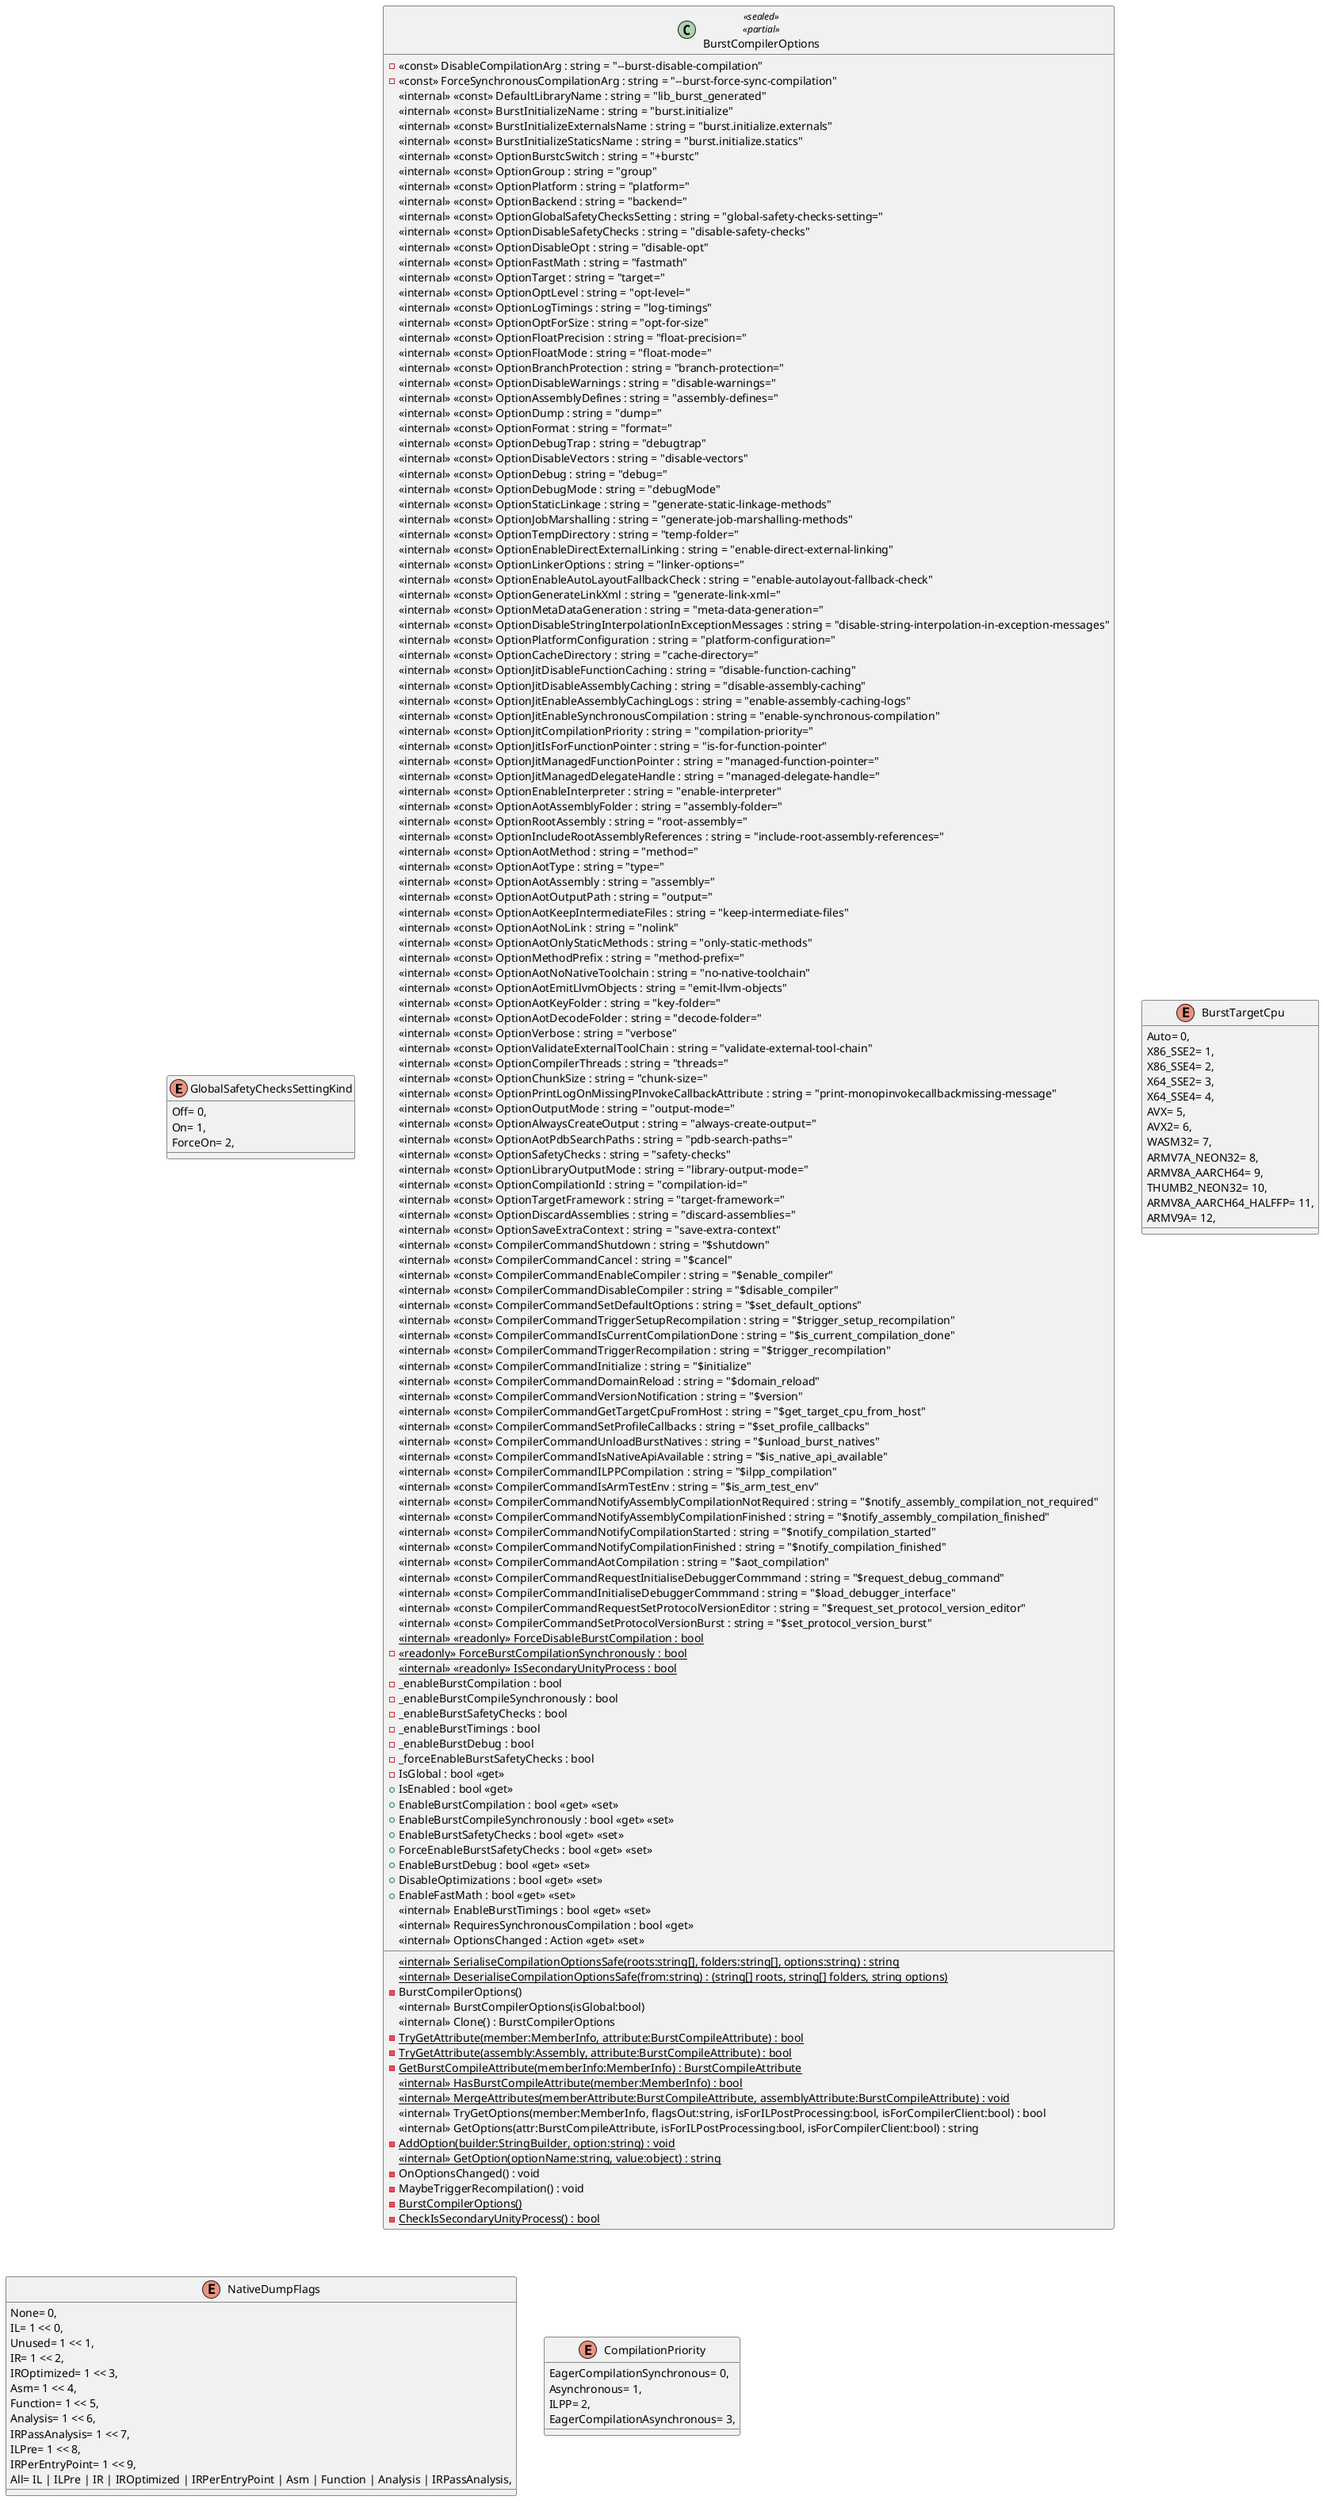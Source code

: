 @startuml
enum GlobalSafetyChecksSettingKind {
    Off= 0,
    On= 1,
    ForceOn= 2,
}
class BurstCompilerOptions <<sealed>> <<partial>> {
    - <<const>> DisableCompilationArg : string = "--burst-disable-compilation"
    - <<const>> ForceSynchronousCompilationArg : string = "--burst-force-sync-compilation"
    <<internal>> <<const>> DefaultLibraryName : string = "lib_burst_generated"
    <<internal>> <<const>> BurstInitializeName : string = "burst.initialize"
    <<internal>> <<const>> BurstInitializeExternalsName : string = "burst.initialize.externals"
    <<internal>> <<const>> BurstInitializeStaticsName : string = "burst.initialize.statics"
    <<internal>> <<const>> OptionBurstcSwitch : string = "+burstc"
    <<internal>> <<const>> OptionGroup : string = "group"
    <<internal>> <<const>> OptionPlatform : string = "platform="
    <<internal>> <<const>> OptionBackend : string = "backend="
    <<internal>> <<const>> OptionGlobalSafetyChecksSetting : string = "global-safety-checks-setting="
    <<internal>> <<const>> OptionDisableSafetyChecks : string = "disable-safety-checks"
    <<internal>> <<const>> OptionDisableOpt : string = "disable-opt"
    <<internal>> <<const>> OptionFastMath : string = "fastmath"
    <<internal>> <<const>> OptionTarget : string = "target="
    <<internal>> <<const>> OptionOptLevel : string = "opt-level="
    <<internal>> <<const>> OptionLogTimings : string = "log-timings"
    <<internal>> <<const>> OptionOptForSize : string = "opt-for-size"
    <<internal>> <<const>> OptionFloatPrecision : string = "float-precision="
    <<internal>> <<const>> OptionFloatMode : string = "float-mode="
    <<internal>> <<const>> OptionBranchProtection : string = "branch-protection="
    <<internal>> <<const>> OptionDisableWarnings : string = "disable-warnings="
    <<internal>> <<const>> OptionAssemblyDefines : string = "assembly-defines="
    <<internal>> <<const>> OptionDump : string = "dump="
    <<internal>> <<const>> OptionFormat : string = "format="
    <<internal>> <<const>> OptionDebugTrap : string = "debugtrap"
    <<internal>> <<const>> OptionDisableVectors : string = "disable-vectors"
    <<internal>> <<const>> OptionDebug : string = "debug="
    <<internal>> <<const>> OptionDebugMode : string = "debugMode"
    <<internal>> <<const>> OptionStaticLinkage : string = "generate-static-linkage-methods"
    <<internal>> <<const>> OptionJobMarshalling : string = "generate-job-marshalling-methods"
    <<internal>> <<const>> OptionTempDirectory : string = "temp-folder="
    <<internal>> <<const>> OptionEnableDirectExternalLinking : string = "enable-direct-external-linking"
    <<internal>> <<const>> OptionLinkerOptions : string = "linker-options="
    <<internal>> <<const>> OptionEnableAutoLayoutFallbackCheck : string = "enable-autolayout-fallback-check"
    <<internal>> <<const>> OptionGenerateLinkXml : string = "generate-link-xml="
    <<internal>> <<const>> OptionMetaDataGeneration : string = "meta-data-generation="
    <<internal>> <<const>> OptionDisableStringInterpolationInExceptionMessages : string = "disable-string-interpolation-in-exception-messages"
    <<internal>> <<const>> OptionPlatformConfiguration : string = "platform-configuration="
    <<internal>> <<const>> OptionCacheDirectory : string = "cache-directory="
    <<internal>> <<const>> OptionJitDisableFunctionCaching : string = "disable-function-caching"
    <<internal>> <<const>> OptionJitDisableAssemblyCaching : string = "disable-assembly-caching"
    <<internal>> <<const>> OptionJitEnableAssemblyCachingLogs : string = "enable-assembly-caching-logs"
    <<internal>> <<const>> OptionJitEnableSynchronousCompilation : string = "enable-synchronous-compilation"
    <<internal>> <<const>> OptionJitCompilationPriority : string = "compilation-priority="
    <<internal>> <<const>> OptionJitIsForFunctionPointer : string = "is-for-function-pointer"
    <<internal>> <<const>> OptionJitManagedFunctionPointer : string = "managed-function-pointer="
    <<internal>> <<const>> OptionJitManagedDelegateHandle : string = "managed-delegate-handle="
    <<internal>> <<const>> OptionEnableInterpreter : string = "enable-interpreter"
    <<internal>> <<const>> OptionAotAssemblyFolder : string = "assembly-folder="
    <<internal>> <<const>> OptionRootAssembly : string = "root-assembly="
    <<internal>> <<const>> OptionIncludeRootAssemblyReferences : string = "include-root-assembly-references="
    <<internal>> <<const>> OptionAotMethod : string = "method="
    <<internal>> <<const>> OptionAotType : string = "type="
    <<internal>> <<const>> OptionAotAssembly : string = "assembly="
    <<internal>> <<const>> OptionAotOutputPath : string = "output="
    <<internal>> <<const>> OptionAotKeepIntermediateFiles : string = "keep-intermediate-files"
    <<internal>> <<const>> OptionAotNoLink : string = "nolink"
    <<internal>> <<const>> OptionAotOnlyStaticMethods : string = "only-static-methods"
    <<internal>> <<const>> OptionMethodPrefix : string = "method-prefix="
    <<internal>> <<const>> OptionAotNoNativeToolchain : string = "no-native-toolchain"
    <<internal>> <<const>> OptionAotEmitLlvmObjects : string = "emit-llvm-objects"
    <<internal>> <<const>> OptionAotKeyFolder : string = "key-folder="
    <<internal>> <<const>> OptionAotDecodeFolder : string = "decode-folder="
    <<internal>> <<const>> OptionVerbose : string = "verbose"
    <<internal>> <<const>> OptionValidateExternalToolChain : string = "validate-external-tool-chain"
    <<internal>> <<const>> OptionCompilerThreads : string = "threads="
    <<internal>> <<const>> OptionChunkSize : string = "chunk-size="
    <<internal>> <<const>> OptionPrintLogOnMissingPInvokeCallbackAttribute : string = "print-monopinvokecallbackmissing-message"
    <<internal>> <<const>> OptionOutputMode : string = "output-mode="
    <<internal>> <<const>> OptionAlwaysCreateOutput : string = "always-create-output="
    <<internal>> <<const>> OptionAotPdbSearchPaths : string = "pdb-search-paths="
    <<internal>> <<const>> OptionSafetyChecks : string = "safety-checks"
    <<internal>> <<const>> OptionLibraryOutputMode : string = "library-output-mode="
    <<internal>> <<const>> OptionCompilationId : string = "compilation-id="
    <<internal>> <<const>> OptionTargetFramework : string = "target-framework="
    <<internal>> <<const>> OptionDiscardAssemblies : string = "discard-assemblies="
    <<internal>> <<const>> OptionSaveExtraContext : string = "save-extra-context"
    <<internal>> <<const>> CompilerCommandShutdown : string = "$shutdown"
    <<internal>> <<const>> CompilerCommandCancel : string = "$cancel"
    <<internal>> <<const>> CompilerCommandEnableCompiler : string = "$enable_compiler"
    <<internal>> <<const>> CompilerCommandDisableCompiler : string = "$disable_compiler"
    <<internal>> <<const>> CompilerCommandSetDefaultOptions : string = "$set_default_options"
    <<internal>> <<const>> CompilerCommandTriggerSetupRecompilation : string = "$trigger_setup_recompilation"
    <<internal>> <<const>> CompilerCommandIsCurrentCompilationDone : string = "$is_current_compilation_done"
    <<internal>> <<const>> CompilerCommandTriggerRecompilation : string = "$trigger_recompilation"
    <<internal>> <<const>> CompilerCommandInitialize : string = "$initialize"
    <<internal>> <<const>> CompilerCommandDomainReload : string = "$domain_reload"
    <<internal>> <<const>> CompilerCommandVersionNotification : string = "$version"
    <<internal>> <<const>> CompilerCommandGetTargetCpuFromHost : string = "$get_target_cpu_from_host"
    <<internal>> <<const>> CompilerCommandSetProfileCallbacks : string = "$set_profile_callbacks"
    <<internal>> <<const>> CompilerCommandUnloadBurstNatives : string = "$unload_burst_natives"
    <<internal>> <<const>> CompilerCommandIsNativeApiAvailable : string = "$is_native_api_available"
    <<internal>> <<const>> CompilerCommandILPPCompilation : string = "$ilpp_compilation"
    <<internal>> <<const>> CompilerCommandIsArmTestEnv : string = "$is_arm_test_env"
    <<internal>> <<const>> CompilerCommandNotifyAssemblyCompilationNotRequired : string = "$notify_assembly_compilation_not_required"
    <<internal>> <<const>> CompilerCommandNotifyAssemblyCompilationFinished : string = "$notify_assembly_compilation_finished"
    <<internal>> <<const>> CompilerCommandNotifyCompilationStarted : string = "$notify_compilation_started"
    <<internal>> <<const>> CompilerCommandNotifyCompilationFinished : string = "$notify_compilation_finished"
    <<internal>> <<const>> CompilerCommandAotCompilation : string = "$aot_compilation"
    <<internal>> <<const>> CompilerCommandRequestInitialiseDebuggerCommmand : string = "$request_debug_command"
    <<internal>> <<const>> CompilerCommandInitialiseDebuggerCommmand : string = "$load_debugger_interface"
    <<internal>> <<const>> CompilerCommandRequestSetProtocolVersionEditor : string = "$request_set_protocol_version_editor"
    <<internal>> <<const>> CompilerCommandSetProtocolVersionBurst : string = "$set_protocol_version_burst"
    <<internal>> {static} SerialiseCompilationOptionsSafe(roots:string[], folders:string[], options:string) : string
    <<internal>> {static} DeserialiseCompilationOptionsSafe(from:string) : (string[] roots, string[] folders, string options)
    <<internal>> {static} <<readonly>> ForceDisableBurstCompilation : bool
    - {static} <<readonly>> ForceBurstCompilationSynchronously : bool
    <<internal>> {static} <<readonly>> IsSecondaryUnityProcess : bool
    - _enableBurstCompilation : bool
    - _enableBurstCompileSynchronously : bool
    - _enableBurstSafetyChecks : bool
    - _enableBurstTimings : bool
    - _enableBurstDebug : bool
    - _forceEnableBurstSafetyChecks : bool
    - BurstCompilerOptions()
    <<internal>> BurstCompilerOptions(isGlobal:bool)
    - IsGlobal : bool <<get>>
    + IsEnabled : bool <<get>>
    + EnableBurstCompilation : bool <<get>> <<set>>
    + EnableBurstCompileSynchronously : bool <<get>> <<set>>
    + EnableBurstSafetyChecks : bool <<get>> <<set>>
    + ForceEnableBurstSafetyChecks : bool <<get>> <<set>>
    + EnableBurstDebug : bool <<get>> <<set>>
    + DisableOptimizations : bool <<get>> <<set>>
    + EnableFastMath : bool <<get>> <<set>>
    <<internal>> EnableBurstTimings : bool <<get>> <<set>>
    <<internal>> RequiresSynchronousCompilation : bool <<get>>
    <<internal>> OptionsChanged : Action <<get>> <<set>>
    <<internal>> Clone() : BurstCompilerOptions
    - {static} TryGetAttribute(member:MemberInfo, attribute:BurstCompileAttribute) : bool
    - {static} TryGetAttribute(assembly:Assembly, attribute:BurstCompileAttribute) : bool
    - {static} GetBurstCompileAttribute(memberInfo:MemberInfo) : BurstCompileAttribute
    <<internal>> {static} HasBurstCompileAttribute(member:MemberInfo) : bool
    <<internal>> {static} MergeAttributes(memberAttribute:BurstCompileAttribute, assemblyAttribute:BurstCompileAttribute) : void
    <<internal>> TryGetOptions(member:MemberInfo, flagsOut:string, isForILPostProcessing:bool, isForCompilerClient:bool) : bool
    <<internal>> GetOptions(attr:BurstCompileAttribute, isForILPostProcessing:bool, isForCompilerClient:bool) : string
    - {static} AddOption(builder:StringBuilder, option:string) : void
    <<internal>> {static} GetOption(optionName:string, value:object) : string
    - OnOptionsChanged() : void
    - MaybeTriggerRecompilation() : void
    {static} - BurstCompilerOptions()
    - {static} CheckIsSecondaryUnityProcess() : bool
}
enum BurstTargetCpu {
    Auto= 0,
    X86_SSE2= 1,
    X86_SSE4= 2,
    X64_SSE2= 3,
    X64_SSE4= 4,
    AVX= 5,
    AVX2= 6,
    WASM32= 7,
    ARMV7A_NEON32= 8,
    ARMV8A_AARCH64= 9,
    THUMB2_NEON32= 10,
    ARMV8A_AARCH64_HALFFP= 11,
    ARMV9A= 12,
}
enum NativeDumpFlags {
    None= 0,
    IL= 1 << 0,
    Unused= 1 << 1,
    IR= 1 << 2,
    IROptimized= 1 << 3,
    Asm= 1 << 4,
    Function= 1 << 5,
    Analysis= 1 << 6,
    IRPassAnalysis= 1 << 7,
    ILPre= 1 << 8,
    IRPerEntryPoint= 1 << 9,
    All= IL | ILPre | IR | IROptimized | IRPerEntryPoint | Asm | Function | Analysis | IRPassAnalysis,
}
enum CompilationPriority {
    EagerCompilationSynchronous= 0,
    Asynchronous= 1,
    ILPP= 2,
    EagerCompilationAsynchronous= 3,
}
@enduml
